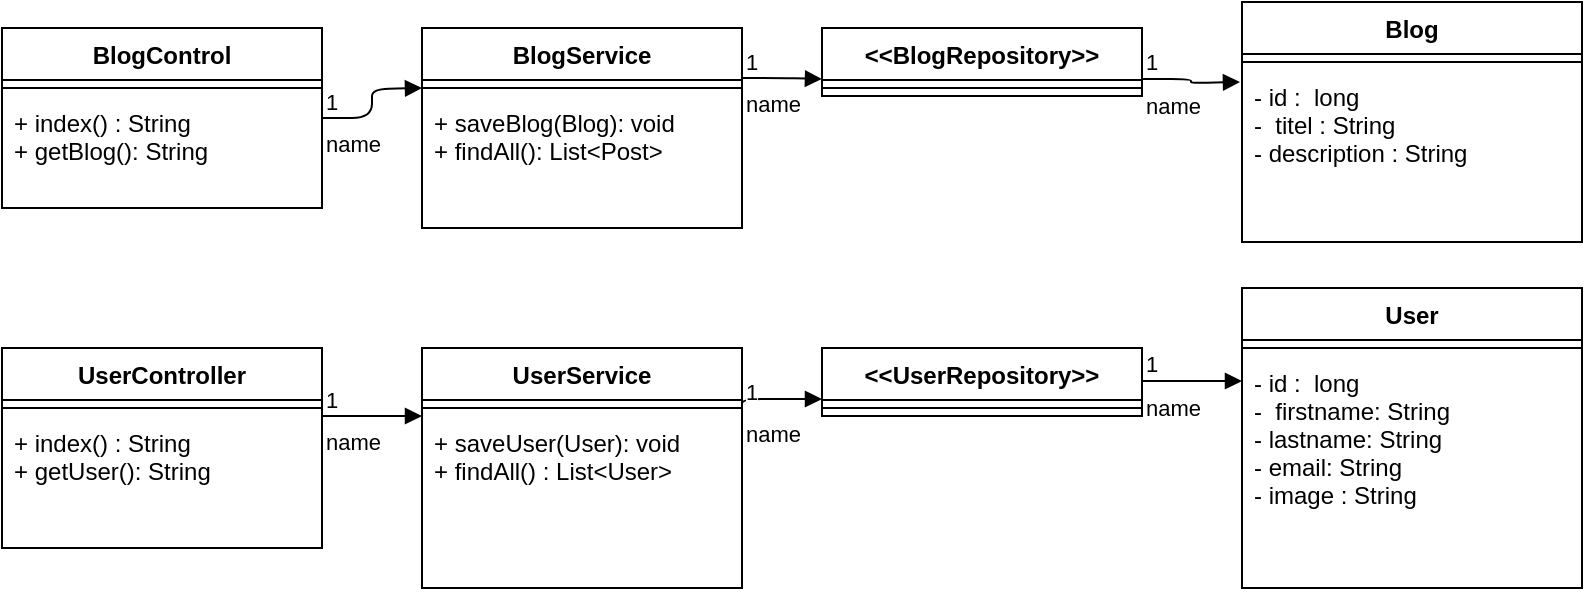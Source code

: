 <mxfile version="13.6.2" type="device"><diagram id="A_pLkRXRx7JfeEN3aatL" name="Page-1"><mxGraphModel dx="768" dy="482" grid="1" gridSize="10" guides="1" tooltips="1" connect="1" arrows="1" fold="1" page="1" pageScale="1" pageWidth="827" pageHeight="1169" math="0" shadow="0"><root><mxCell id="0"/><mxCell id="1" parent="0"/><mxCell id="UWzm3_vJyavTygT-1ML4-1" value="&lt;&lt;BlogRepository&gt;&gt;" style="swimlane;fontStyle=1;align=center;verticalAlign=top;childLayout=stackLayout;horizontal=1;startSize=26;horizontalStack=0;resizeParent=1;resizeParentMax=0;resizeLast=0;collapsible=1;marginBottom=0;" parent="1" vertex="1"><mxGeometry x="440" y="720" width="160" height="34" as="geometry"/></mxCell><mxCell id="UWzm3_vJyavTygT-1ML4-3" value="" style="line;strokeWidth=1;fillColor=none;align=left;verticalAlign=middle;spacingTop=-1;spacingLeft=3;spacingRight=3;rotatable=0;labelPosition=right;points=[];portConstraint=eastwest;" parent="UWzm3_vJyavTygT-1ML4-1" vertex="1"><mxGeometry y="26" width="160" height="8" as="geometry"/></mxCell><mxCell id="UWzm3_vJyavTygT-1ML4-5" value="BlogService" style="swimlane;fontStyle=1;align=center;verticalAlign=top;childLayout=stackLayout;horizontal=1;startSize=26;horizontalStack=0;resizeParent=1;resizeParentMax=0;resizeLast=0;collapsible=1;marginBottom=0;" parent="1" vertex="1"><mxGeometry x="240" y="720" width="160" height="100" as="geometry"/></mxCell><mxCell id="UWzm3_vJyavTygT-1ML4-7" value="" style="line;strokeWidth=1;fillColor=none;align=left;verticalAlign=middle;spacingTop=-1;spacingLeft=3;spacingRight=3;rotatable=0;labelPosition=right;points=[];portConstraint=eastwest;" parent="UWzm3_vJyavTygT-1ML4-5" vertex="1"><mxGeometry y="26" width="160" height="8" as="geometry"/></mxCell><mxCell id="UWzm3_vJyavTygT-1ML4-8" value="+ saveBlog(Blog): void&#10;+ findAll(): List&lt;Post&gt;" style="text;strokeColor=none;fillColor=none;align=left;verticalAlign=top;spacingLeft=4;spacingRight=4;overflow=hidden;rotatable=0;points=[[0,0.5],[1,0.5]];portConstraint=eastwest;" parent="UWzm3_vJyavTygT-1ML4-5" vertex="1"><mxGeometry y="34" width="160" height="66" as="geometry"/></mxCell><mxCell id="UWzm3_vJyavTygT-1ML4-21" value="&lt;&lt;UserRepository&gt;&gt;" style="swimlane;fontStyle=1;align=center;verticalAlign=top;childLayout=stackLayout;horizontal=1;startSize=26;horizontalStack=0;resizeParent=1;resizeParentMax=0;resizeLast=0;collapsible=1;marginBottom=0;" parent="1" vertex="1"><mxGeometry x="440" y="880" width="160" height="34" as="geometry"/></mxCell><mxCell id="UWzm3_vJyavTygT-1ML4-23" value="" style="line;strokeWidth=1;fillColor=none;align=left;verticalAlign=middle;spacingTop=-1;spacingLeft=3;spacingRight=3;rotatable=0;labelPosition=right;points=[];portConstraint=eastwest;" parent="UWzm3_vJyavTygT-1ML4-21" vertex="1"><mxGeometry y="26" width="160" height="8" as="geometry"/></mxCell><mxCell id="UWzm3_vJyavTygT-1ML4-25" value="UserService" style="swimlane;fontStyle=1;align=center;verticalAlign=top;childLayout=stackLayout;horizontal=1;startSize=26;horizontalStack=0;resizeParent=1;resizeParentMax=0;resizeLast=0;collapsible=1;marginBottom=0;" parent="1" vertex="1"><mxGeometry x="240" y="880" width="160" height="120" as="geometry"/></mxCell><mxCell id="UWzm3_vJyavTygT-1ML4-27" value="" style="line;strokeWidth=1;fillColor=none;align=left;verticalAlign=middle;spacingTop=-1;spacingLeft=3;spacingRight=3;rotatable=0;labelPosition=right;points=[];portConstraint=eastwest;" parent="UWzm3_vJyavTygT-1ML4-25" vertex="1"><mxGeometry y="26" width="160" height="8" as="geometry"/></mxCell><mxCell id="UWzm3_vJyavTygT-1ML4-46" value="name" style="endArrow=block;endFill=1;html=1;edgeStyle=orthogonalEdgeStyle;align=left;verticalAlign=top;" parent="UWzm3_vJyavTygT-1ML4-25" edge="1"><mxGeometry x="-1" relative="1" as="geometry"><mxPoint x="-50" y="34" as="sourcePoint"/><mxPoint y="34" as="targetPoint"/><Array as="points"><mxPoint x="-30" y="34"/><mxPoint x="-30" y="34"/></Array></mxGeometry></mxCell><mxCell id="UWzm3_vJyavTygT-1ML4-47" value="1" style="edgeLabel;resizable=0;html=1;align=left;verticalAlign=bottom;" parent="UWzm3_vJyavTygT-1ML4-46" connectable="0" vertex="1"><mxGeometry x="-1" relative="1" as="geometry"/></mxCell><mxCell id="UWzm3_vJyavTygT-1ML4-28" value="+ saveUser(User): void&#10;+ findAll() : List&lt;User&gt;" style="text;strokeColor=none;fillColor=none;align=left;verticalAlign=top;spacingLeft=4;spacingRight=4;overflow=hidden;rotatable=0;points=[[0,0.5],[1,0.5]];portConstraint=eastwest;" parent="UWzm3_vJyavTygT-1ML4-25" vertex="1"><mxGeometry y="34" width="160" height="86" as="geometry"/></mxCell><mxCell id="UWzm3_vJyavTygT-1ML4-33" value="name" style="endArrow=block;endFill=1;html=1;edgeStyle=orthogonalEdgeStyle;align=left;verticalAlign=top;exitX=1;exitY=0.5;exitDx=0;exitDy=0;" parent="1" source="UWzm3_vJyavTygT-1ML4-13" edge="1"><mxGeometry x="-1" relative="1" as="geometry"><mxPoint x="360" y="810" as="sourcePoint"/><mxPoint x="240" y="750" as="targetPoint"/></mxGeometry></mxCell><mxCell id="UWzm3_vJyavTygT-1ML4-34" value="1" style="edgeLabel;resizable=0;html=1;align=left;verticalAlign=bottom;" parent="UWzm3_vJyavTygT-1ML4-33" connectable="0" vertex="1"><mxGeometry x="-1" relative="1" as="geometry"/></mxCell><mxCell id="UWzm3_vJyavTygT-1ML4-37" value="name" style="endArrow=block;endFill=1;html=1;edgeStyle=orthogonalEdgeStyle;align=left;verticalAlign=top;exitX=1;exitY=0.25;exitDx=0;exitDy=0;entryX=0;entryY=0.75;entryDx=0;entryDy=0;" parent="1" source="UWzm3_vJyavTygT-1ML4-5" target="UWzm3_vJyavTygT-1ML4-1" edge="1"><mxGeometry x="-1" relative="1" as="geometry"><mxPoint x="360" y="810" as="sourcePoint"/><mxPoint x="520" y="810" as="targetPoint"/></mxGeometry></mxCell><mxCell id="UWzm3_vJyavTygT-1ML4-38" value="1" style="edgeLabel;resizable=0;html=1;align=left;verticalAlign=bottom;" parent="UWzm3_vJyavTygT-1ML4-37" connectable="0" vertex="1"><mxGeometry x="-1" relative="1" as="geometry"/></mxCell><mxCell id="UWzm3_vJyavTygT-1ML4-41" value="name" style="endArrow=block;endFill=1;html=1;edgeStyle=orthogonalEdgeStyle;align=left;verticalAlign=top;exitX=1;exitY=0.75;exitDx=0;exitDy=0;" parent="1" source="UWzm3_vJyavTygT-1ML4-1" edge="1"><mxGeometry x="-1" relative="1" as="geometry"><mxPoint x="360" y="810" as="sourcePoint"/><mxPoint x="649" y="747" as="targetPoint"/></mxGeometry></mxCell><mxCell id="UWzm3_vJyavTygT-1ML4-42" value="1" style="edgeLabel;resizable=0;html=1;align=left;verticalAlign=bottom;" parent="UWzm3_vJyavTygT-1ML4-41" connectable="0" vertex="1"><mxGeometry x="-1" relative="1" as="geometry"/></mxCell><mxCell id="UWzm3_vJyavTygT-1ML4-51" value="name" style="endArrow=block;endFill=1;html=1;edgeStyle=orthogonalEdgeStyle;align=left;verticalAlign=top;exitX=1;exitY=0.25;exitDx=0;exitDy=0;entryX=0;entryY=0.75;entryDx=0;entryDy=0;" parent="1" source="UWzm3_vJyavTygT-1ML4-25" target="UWzm3_vJyavTygT-1ML4-21" edge="1"><mxGeometry x="-1" relative="1" as="geometry"><mxPoint x="370" y="890" as="sourcePoint"/><mxPoint x="410" y="890" as="targetPoint"/><Array as="points"><mxPoint x="400" y="906"/></Array></mxGeometry></mxCell><mxCell id="UWzm3_vJyavTygT-1ML4-52" value="1" style="edgeLabel;resizable=0;html=1;align=left;verticalAlign=bottom;" parent="UWzm3_vJyavTygT-1ML4-51" connectable="0" vertex="1"><mxGeometry x="-1" relative="1" as="geometry"/></mxCell><mxCell id="UWzm3_vJyavTygT-1ML4-29" value="UserController" style="swimlane;fontStyle=1;align=center;verticalAlign=top;childLayout=stackLayout;horizontal=1;startSize=26;horizontalStack=0;resizeParent=1;resizeParentMax=0;resizeLast=0;collapsible=1;marginBottom=0;" parent="1" vertex="1"><mxGeometry x="30" y="880" width="160" height="100" as="geometry"/></mxCell><mxCell id="UWzm3_vJyavTygT-1ML4-31" value="" style="line;strokeWidth=1;fillColor=none;align=left;verticalAlign=middle;spacingTop=-1;spacingLeft=3;spacingRight=3;rotatable=0;labelPosition=right;points=[];portConstraint=eastwest;" parent="UWzm3_vJyavTygT-1ML4-29" vertex="1"><mxGeometry y="26" width="160" height="8" as="geometry"/></mxCell><mxCell id="UWzm3_vJyavTygT-1ML4-32" value="+ index() : String&#10;+ getUser(): String" style="text;strokeColor=none;fillColor=none;align=left;verticalAlign=top;spacingLeft=4;spacingRight=4;overflow=hidden;rotatable=0;points=[[0,0.5],[1,0.5]];portConstraint=eastwest;" parent="UWzm3_vJyavTygT-1ML4-29" vertex="1"><mxGeometry y="34" width="160" height="66" as="geometry"/></mxCell><mxCell id="UWzm3_vJyavTygT-1ML4-13" value="BlogControl" style="swimlane;fontStyle=1;align=center;verticalAlign=top;childLayout=stackLayout;horizontal=1;startSize=26;horizontalStack=0;resizeParent=1;resizeParentMax=0;resizeLast=0;collapsible=1;marginBottom=0;" parent="1" vertex="1"><mxGeometry x="30" y="720" width="160" height="90" as="geometry"/></mxCell><mxCell id="UWzm3_vJyavTygT-1ML4-15" value="" style="line;strokeWidth=1;fillColor=none;align=left;verticalAlign=middle;spacingTop=-1;spacingLeft=3;spacingRight=3;rotatable=0;labelPosition=right;points=[];portConstraint=eastwest;" parent="UWzm3_vJyavTygT-1ML4-13" vertex="1"><mxGeometry y="26" width="160" height="8" as="geometry"/></mxCell><mxCell id="UWzm3_vJyavTygT-1ML4-16" value="+ index() : String&#10;+ getBlog(): String" style="text;strokeColor=none;fillColor=none;align=left;verticalAlign=top;spacingLeft=4;spacingRight=4;overflow=hidden;rotatable=0;points=[[0,0.5],[1,0.5]];portConstraint=eastwest;" parent="UWzm3_vJyavTygT-1ML4-13" vertex="1"><mxGeometry y="34" width="160" height="56" as="geometry"/></mxCell><mxCell id="UWzm3_vJyavTygT-1ML4-55" value="name" style="endArrow=block;endFill=1;html=1;edgeStyle=orthogonalEdgeStyle;align=left;verticalAlign=top;" parent="1" edge="1"><mxGeometry x="-1" relative="1" as="geometry"><mxPoint x="600" y="896.5" as="sourcePoint"/><mxPoint x="650" y="896.5" as="targetPoint"/></mxGeometry></mxCell><mxCell id="UWzm3_vJyavTygT-1ML4-56" value="1" style="edgeLabel;resizable=0;html=1;align=left;verticalAlign=bottom;" parent="UWzm3_vJyavTygT-1ML4-55" connectable="0" vertex="1"><mxGeometry x="-1" relative="1" as="geometry"/></mxCell><mxCell id="sSP3QTamtT9qTTICuyiz-5" value="Blog" style="swimlane;fontStyle=1;align=center;verticalAlign=top;childLayout=stackLayout;horizontal=1;startSize=26;horizontalStack=0;resizeParent=1;resizeParentMax=0;resizeLast=0;collapsible=1;marginBottom=0;" vertex="1" parent="1"><mxGeometry x="650" y="707" width="170" height="120" as="geometry"/></mxCell><mxCell id="sSP3QTamtT9qTTICuyiz-7" value="" style="line;strokeWidth=1;fillColor=none;align=left;verticalAlign=middle;spacingTop=-1;spacingLeft=3;spacingRight=3;rotatable=0;labelPosition=right;points=[];portConstraint=eastwest;" vertex="1" parent="sSP3QTamtT9qTTICuyiz-5"><mxGeometry y="26" width="170" height="8" as="geometry"/></mxCell><mxCell id="sSP3QTamtT9qTTICuyiz-8" value="- id :  long&#10;-  titel : String&#10;- description : String" style="text;strokeColor=none;fillColor=none;align=left;verticalAlign=top;spacingLeft=4;spacingRight=4;overflow=hidden;rotatable=0;points=[[0,0.5],[1,0.5]];portConstraint=eastwest;" vertex="1" parent="sSP3QTamtT9qTTICuyiz-5"><mxGeometry y="34" width="170" height="86" as="geometry"/></mxCell><mxCell id="sSP3QTamtT9qTTICuyiz-9" value="User" style="swimlane;fontStyle=1;align=center;verticalAlign=top;childLayout=stackLayout;horizontal=1;startSize=26;horizontalStack=0;resizeParent=1;resizeParentMax=0;resizeLast=0;collapsible=1;marginBottom=0;" vertex="1" parent="1"><mxGeometry x="650" y="850" width="170" height="150" as="geometry"/></mxCell><mxCell id="sSP3QTamtT9qTTICuyiz-10" value="" style="line;strokeWidth=1;fillColor=none;align=left;verticalAlign=middle;spacingTop=-1;spacingLeft=3;spacingRight=3;rotatable=0;labelPosition=right;points=[];portConstraint=eastwest;" vertex="1" parent="sSP3QTamtT9qTTICuyiz-9"><mxGeometry y="26" width="170" height="8" as="geometry"/></mxCell><mxCell id="sSP3QTamtT9qTTICuyiz-11" value="- id :  long&#10;-  firstname: String&#10;- lastname: String&#10;- email: String&#10;- image : String" style="text;strokeColor=none;fillColor=none;align=left;verticalAlign=top;spacingLeft=4;spacingRight=4;overflow=hidden;rotatable=0;points=[[0,0.5],[1,0.5]];portConstraint=eastwest;" vertex="1" parent="sSP3QTamtT9qTTICuyiz-9"><mxGeometry y="34" width="170" height="116" as="geometry"/></mxCell></root></mxGraphModel></diagram></mxfile>